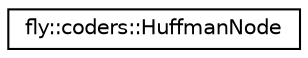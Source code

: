 digraph "Graphical Class Hierarchy"
{
 // LATEX_PDF_SIZE
  edge [fontname="Helvetica",fontsize="10",labelfontname="Helvetica",labelfontsize="10"];
  node [fontname="Helvetica",fontsize="10",shape=record];
  rankdir="LR";
  Node0 [label="fly::coders::HuffmanNode",height=0.2,width=0.4,color="black", fillcolor="white", style="filled",URL="$structfly_1_1coders_1_1_huffman_node.html",tooltip=" "];
}
